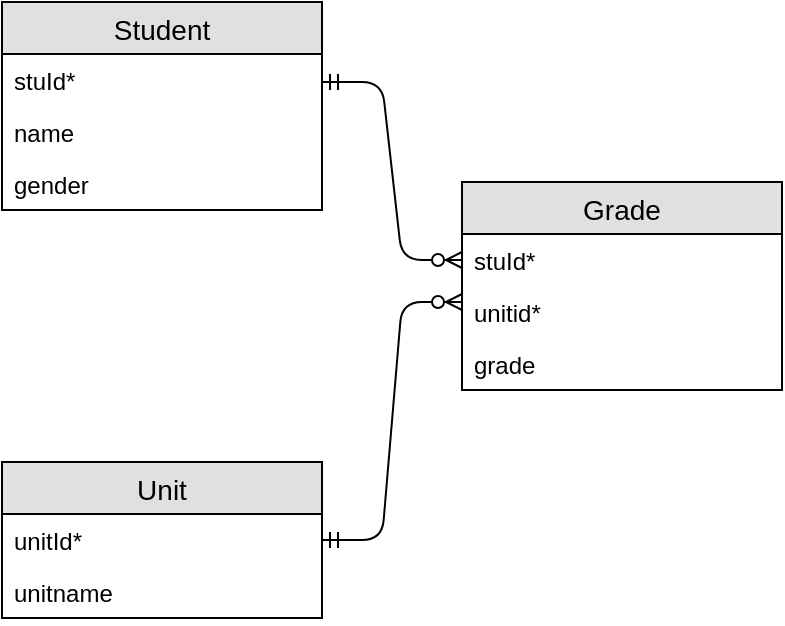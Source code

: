 <mxfile version="12.8.6" type="github">
  <diagram id="C5RBs43oDa-KdzZeNtuy" name="Page-1">
    <mxGraphModel dx="1376" dy="779" grid="1" gridSize="10" guides="1" tooltips="1" connect="1" arrows="1" fold="1" page="1" pageScale="1" pageWidth="827" pageHeight="1169" math="0" shadow="0">
      <root>
        <mxCell id="WIyWlLk6GJQsqaUBKTNV-0" />
        <mxCell id="WIyWlLk6GJQsqaUBKTNV-1" parent="WIyWlLk6GJQsqaUBKTNV-0" />
        <mxCell id="LHdjHMEQzpJ9RnSoochp-0" value="" style="edgeStyle=entityRelationEdgeStyle;fontSize=12;html=1;endArrow=ERzeroToMany;exitX=1;exitY=0.5;exitDx=0;exitDy=0;endFill=1;startArrow=ERmandOne;startFill=0;entryX=0;entryY=0.5;entryDx=0;entryDy=0;" edge="1" parent="WIyWlLk6GJQsqaUBKTNV-1" source="LHdjHMEQzpJ9RnSoochp-9">
          <mxGeometry width="100" height="100" relative="1" as="geometry">
            <mxPoint x="260" y="305" as="sourcePoint" />
            <mxPoint x="360" y="230" as="targetPoint" />
          </mxGeometry>
        </mxCell>
        <mxCell id="LHdjHMEQzpJ9RnSoochp-1" value="Student" style="swimlane;fontStyle=0;childLayout=stackLayout;horizontal=1;startSize=26;fillColor=#e0e0e0;horizontalStack=0;resizeParent=1;resizeParentMax=0;resizeLast=0;collapsible=1;marginBottom=0;swimlaneFillColor=#ffffff;align=center;fontSize=14;" vertex="1" parent="WIyWlLk6GJQsqaUBKTNV-1">
          <mxGeometry x="130" y="80" width="160" height="104" as="geometry" />
        </mxCell>
        <mxCell id="LHdjHMEQzpJ9RnSoochp-2" value="stuId*" style="text;strokeColor=none;fillColor=none;spacingLeft=4;spacingRight=4;overflow=hidden;rotatable=0;points=[[0,0.5],[1,0.5]];portConstraint=eastwest;fontSize=12;" vertex="1" parent="LHdjHMEQzpJ9RnSoochp-1">
          <mxGeometry y="26" width="160" height="26" as="geometry" />
        </mxCell>
        <mxCell id="LHdjHMEQzpJ9RnSoochp-3" value="name" style="text;strokeColor=none;fillColor=none;spacingLeft=4;spacingRight=4;overflow=hidden;rotatable=0;points=[[0,0.5],[1,0.5]];portConstraint=eastwest;fontSize=12;" vertex="1" parent="LHdjHMEQzpJ9RnSoochp-1">
          <mxGeometry y="52" width="160" height="26" as="geometry" />
        </mxCell>
        <mxCell id="LHdjHMEQzpJ9RnSoochp-4" value="gender" style="text;strokeColor=none;fillColor=none;spacingLeft=4;spacingRight=4;overflow=hidden;rotatable=0;points=[[0,0.5],[1,0.5]];portConstraint=eastwest;fontSize=12;" vertex="1" parent="LHdjHMEQzpJ9RnSoochp-1">
          <mxGeometry y="78" width="160" height="26" as="geometry" />
        </mxCell>
        <mxCell id="LHdjHMEQzpJ9RnSoochp-19" value="" style="edgeStyle=entityRelationEdgeStyle;fontSize=12;html=1;endArrow=ERzeroToMany;startArrow=ERmandOne;startFill=0;entryX=0;entryY=0.5;entryDx=0;entryDy=0;" edge="1" parent="WIyWlLk6GJQsqaUBKTNV-1" target="LHdjHMEQzpJ9RnSoochp-15">
          <mxGeometry width="100" height="100" relative="1" as="geometry">
            <mxPoint x="290" y="120" as="sourcePoint" />
            <mxPoint x="350" y="280" as="targetPoint" />
          </mxGeometry>
        </mxCell>
        <mxCell id="LHdjHMEQzpJ9RnSoochp-14" value="Grade" style="swimlane;fontStyle=0;childLayout=stackLayout;horizontal=1;startSize=26;fillColor=#e0e0e0;horizontalStack=0;resizeParent=1;resizeParentMax=0;resizeLast=0;collapsible=1;marginBottom=0;swimlaneFillColor=#ffffff;align=center;fontSize=14;" vertex="1" parent="WIyWlLk6GJQsqaUBKTNV-1">
          <mxGeometry x="360" y="170" width="160" height="104" as="geometry" />
        </mxCell>
        <mxCell id="LHdjHMEQzpJ9RnSoochp-15" value="stuId*" style="text;strokeColor=none;fillColor=none;spacingLeft=4;spacingRight=4;overflow=hidden;rotatable=0;points=[[0,0.5],[1,0.5]];portConstraint=eastwest;fontSize=12;" vertex="1" parent="LHdjHMEQzpJ9RnSoochp-14">
          <mxGeometry y="26" width="160" height="26" as="geometry" />
        </mxCell>
        <mxCell id="LHdjHMEQzpJ9RnSoochp-16" value="unitid*" style="text;strokeColor=none;fillColor=none;spacingLeft=4;spacingRight=4;overflow=hidden;rotatable=0;points=[[0,0.5],[1,0.5]];portConstraint=eastwest;fontSize=12;" vertex="1" parent="LHdjHMEQzpJ9RnSoochp-14">
          <mxGeometry y="52" width="160" height="26" as="geometry" />
        </mxCell>
        <mxCell id="LHdjHMEQzpJ9RnSoochp-17" value="grade" style="text;strokeColor=none;fillColor=none;spacingLeft=4;spacingRight=4;overflow=hidden;rotatable=0;points=[[0,0.5],[1,0.5]];portConstraint=eastwest;fontSize=12;" vertex="1" parent="LHdjHMEQzpJ9RnSoochp-14">
          <mxGeometry y="78" width="160" height="26" as="geometry" />
        </mxCell>
        <mxCell id="LHdjHMEQzpJ9RnSoochp-8" value="Unit" style="swimlane;fontStyle=0;childLayout=stackLayout;horizontal=1;startSize=26;fillColor=#e0e0e0;horizontalStack=0;resizeParent=1;resizeParentMax=0;resizeLast=0;collapsible=1;marginBottom=0;swimlaneFillColor=#ffffff;align=center;fontSize=14;" vertex="1" parent="WIyWlLk6GJQsqaUBKTNV-1">
          <mxGeometry x="130" y="310" width="160" height="78" as="geometry" />
        </mxCell>
        <mxCell id="LHdjHMEQzpJ9RnSoochp-9" value="unitId*" style="text;strokeColor=none;fillColor=none;spacingLeft=4;spacingRight=4;overflow=hidden;rotatable=0;points=[[0,0.5],[1,0.5]];portConstraint=eastwest;fontSize=12;" vertex="1" parent="LHdjHMEQzpJ9RnSoochp-8">
          <mxGeometry y="26" width="160" height="26" as="geometry" />
        </mxCell>
        <mxCell id="LHdjHMEQzpJ9RnSoochp-10" value="unitname" style="text;strokeColor=none;fillColor=none;spacingLeft=4;spacingRight=4;overflow=hidden;rotatable=0;points=[[0,0.5],[1,0.5]];portConstraint=eastwest;fontSize=12;" vertex="1" parent="LHdjHMEQzpJ9RnSoochp-8">
          <mxGeometry y="52" width="160" height="26" as="geometry" />
        </mxCell>
      </root>
    </mxGraphModel>
  </diagram>
</mxfile>

